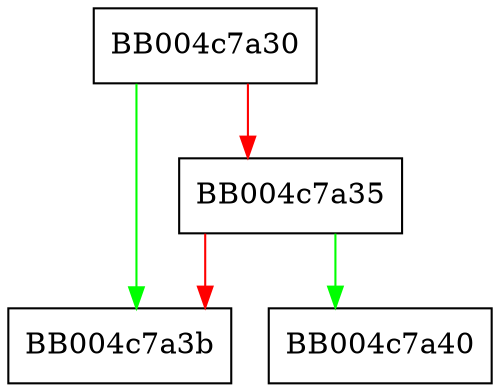 digraph SSL_set_default_read_buffer_len {
  node [shape="box"];
  graph [splines=ortho];
  BB004c7a30 -> BB004c7a3b [color="green"];
  BB004c7a30 -> BB004c7a35 [color="red"];
  BB004c7a35 -> BB004c7a40 [color="green"];
  BB004c7a35 -> BB004c7a3b [color="red"];
}